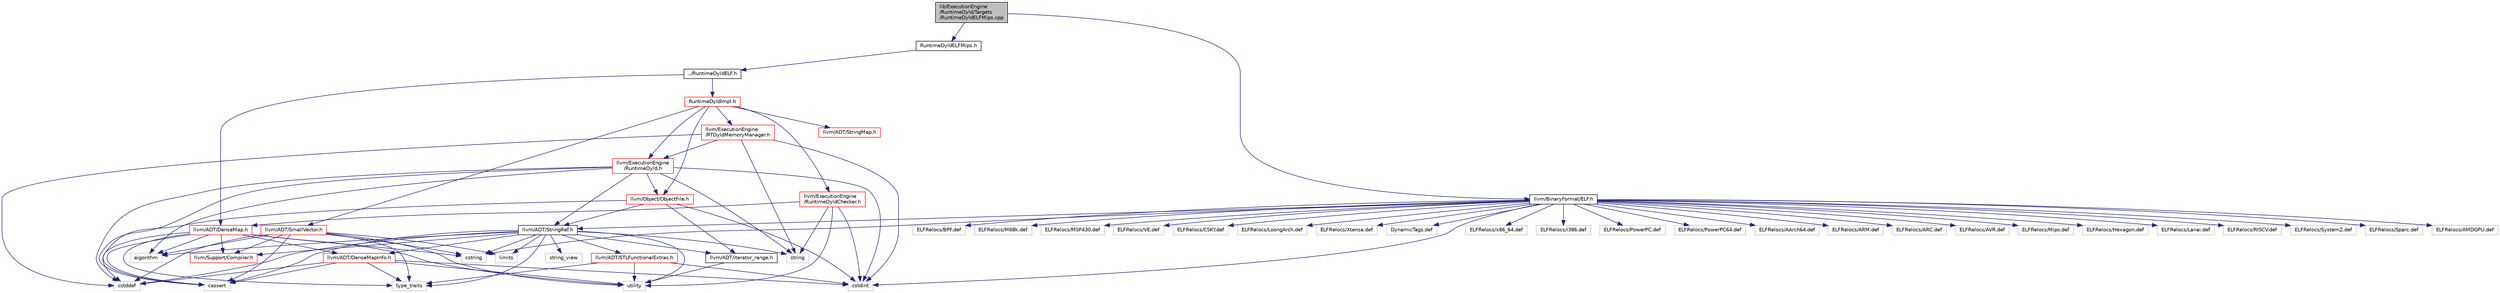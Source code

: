 digraph "lib/ExecutionEngine/RuntimeDyld/Targets/RuntimeDyldELFMips.cpp"
{
 // LATEX_PDF_SIZE
  bgcolor="transparent";
  edge [fontname="Helvetica",fontsize="10",labelfontname="Helvetica",labelfontsize="10"];
  node [fontname="Helvetica",fontsize="10",shape=record];
  Node1 [label="lib/ExecutionEngine\l/RuntimeDyld/Targets\l/RuntimeDyldELFMips.cpp",height=0.2,width=0.4,color="black", fillcolor="grey75", style="filled", fontcolor="black",tooltip=" "];
  Node1 -> Node2 [color="midnightblue",fontsize="10",style="solid",fontname="Helvetica"];
  Node2 [label="RuntimeDyldELFMips.h",height=0.2,width=0.4,color="black",URL="$RuntimeDyldELFMips_8h.html",tooltip=" "];
  Node2 -> Node3 [color="midnightblue",fontsize="10",style="solid",fontname="Helvetica"];
  Node3 [label="../RuntimeDyldELF.h",height=0.2,width=0.4,color="black",URL="$RuntimeDyldELF_8h.html",tooltip=" "];
  Node3 -> Node4 [color="midnightblue",fontsize="10",style="solid",fontname="Helvetica"];
  Node4 [label="RuntimeDyldImpl.h",height=0.2,width=0.4,color="red",URL="$RuntimeDyldImpl_8h.html",tooltip=" "];
  Node4 -> Node5 [color="midnightblue",fontsize="10",style="solid",fontname="Helvetica"];
  Node5 [label="llvm/ADT/SmallVector.h",height=0.2,width=0.4,color="red",URL="$SmallVector_8h.html",tooltip=" "];
  Node5 -> Node6 [color="midnightblue",fontsize="10",style="solid",fontname="Helvetica"];
  Node6 [label="llvm/Support/Compiler.h",height=0.2,width=0.4,color="red",URL="$Compiler_8h.html",tooltip=" "];
  Node5 -> Node12 [color="midnightblue",fontsize="10",style="solid",fontname="Helvetica"];
  Node12 [label="algorithm",height=0.2,width=0.4,color="grey75",tooltip=" "];
  Node5 -> Node13 [color="midnightblue",fontsize="10",style="solid",fontname="Helvetica"];
  Node13 [label="cassert",height=0.2,width=0.4,color="grey75",tooltip=" "];
  Node5 -> Node14 [color="midnightblue",fontsize="10",style="solid",fontname="Helvetica"];
  Node14 [label="cstddef",height=0.2,width=0.4,color="grey75",tooltip=" "];
  Node5 -> Node16 [color="midnightblue",fontsize="10",style="solid",fontname="Helvetica"];
  Node16 [label="cstring",height=0.2,width=0.4,color="grey75",tooltip=" "];
  Node5 -> Node20 [color="midnightblue",fontsize="10",style="solid",fontname="Helvetica"];
  Node20 [label="limits",height=0.2,width=0.4,color="grey75",tooltip=" "];
  Node5 -> Node10 [color="midnightblue",fontsize="10",style="solid",fontname="Helvetica"];
  Node10 [label="type_traits",height=0.2,width=0.4,color="grey75",tooltip=" "];
  Node5 -> Node11 [color="midnightblue",fontsize="10",style="solid",fontname="Helvetica"];
  Node11 [label="utility",height=0.2,width=0.4,color="grey75",tooltip=" "];
  Node4 -> Node23 [color="midnightblue",fontsize="10",style="solid",fontname="Helvetica"];
  Node23 [label="llvm/ADT/StringMap.h",height=0.2,width=0.4,color="red",URL="$ADT_2StringMap_8h.html",tooltip=" "];
  Node4 -> Node46 [color="midnightblue",fontsize="10",style="solid",fontname="Helvetica"];
  Node46 [label="llvm/ExecutionEngine\l/RTDyldMemoryManager.h",height=0.2,width=0.4,color="red",URL="$RTDyldMemoryManager_8h.html",tooltip=" "];
  Node46 -> Node90 [color="midnightblue",fontsize="10",style="solid",fontname="Helvetica"];
  Node90 [label="llvm/ExecutionEngine\l/RuntimeDyld.h",height=0.2,width=0.4,color="red",URL="$RuntimeDyld_8h.html",tooltip=" "];
  Node90 -> Node25 [color="midnightblue",fontsize="10",style="solid",fontname="Helvetica"];
  Node25 [label="llvm/ADT/StringRef.h",height=0.2,width=0.4,color="black",URL="$StringRef_8h.html",tooltip=" "];
  Node25 -> Node26 [color="midnightblue",fontsize="10",style="solid",fontname="Helvetica"];
  Node26 [label="llvm/ADT/DenseMapInfo.h",height=0.2,width=0.4,color="red",URL="$DenseMapInfo_8h.html",tooltip=" "];
  Node26 -> Node13 [color="midnightblue",fontsize="10",style="solid",fontname="Helvetica"];
  Node26 -> Node14 [color="midnightblue",fontsize="10",style="solid",fontname="Helvetica"];
  Node26 -> Node27 [color="midnightblue",fontsize="10",style="solid",fontname="Helvetica"];
  Node27 [label="cstdint",height=0.2,width=0.4,color="grey75",tooltip=" "];
  Node26 -> Node10 [color="midnightblue",fontsize="10",style="solid",fontname="Helvetica"];
  Node26 -> Node11 [color="midnightblue",fontsize="10",style="solid",fontname="Helvetica"];
  Node25 -> Node30 [color="midnightblue",fontsize="10",style="solid",fontname="Helvetica"];
  Node30 [label="llvm/ADT/STLFunctionalExtras.h",height=0.2,width=0.4,color="red",URL="$STLFunctionalExtras_8h.html",tooltip=" "];
  Node30 -> Node27 [color="midnightblue",fontsize="10",style="solid",fontname="Helvetica"];
  Node30 -> Node10 [color="midnightblue",fontsize="10",style="solid",fontname="Helvetica"];
  Node30 -> Node11 [color="midnightblue",fontsize="10",style="solid",fontname="Helvetica"];
  Node25 -> Node33 [color="midnightblue",fontsize="10",style="solid",fontname="Helvetica"];
  Node33 [label="llvm/ADT/iterator_range.h",height=0.2,width=0.4,color="black",URL="$iterator__range_8h.html",tooltip=" "];
  Node33 -> Node11 [color="midnightblue",fontsize="10",style="solid",fontname="Helvetica"];
  Node25 -> Node6 [color="midnightblue",fontsize="10",style="solid",fontname="Helvetica"];
  Node25 -> Node12 [color="midnightblue",fontsize="10",style="solid",fontname="Helvetica"];
  Node25 -> Node13 [color="midnightblue",fontsize="10",style="solid",fontname="Helvetica"];
  Node25 -> Node14 [color="midnightblue",fontsize="10",style="solid",fontname="Helvetica"];
  Node25 -> Node16 [color="midnightblue",fontsize="10",style="solid",fontname="Helvetica"];
  Node25 -> Node20 [color="midnightblue",fontsize="10",style="solid",fontname="Helvetica"];
  Node25 -> Node34 [color="midnightblue",fontsize="10",style="solid",fontname="Helvetica"];
  Node34 [label="string",height=0.2,width=0.4,color="grey75",tooltip=" "];
  Node25 -> Node35 [color="midnightblue",fontsize="10",style="solid",fontname="Helvetica"];
  Node35 [label="string_view",height=0.2,width=0.4,color="grey75",tooltip=" "];
  Node25 -> Node10 [color="midnightblue",fontsize="10",style="solid",fontname="Helvetica"];
  Node25 -> Node11 [color="midnightblue",fontsize="10",style="solid",fontname="Helvetica"];
  Node90 -> Node92 [color="midnightblue",fontsize="10",style="solid",fontname="Helvetica"];
  Node92 [label="llvm/Object/ObjectFile.h",height=0.2,width=0.4,color="red",URL="$ObjectFile_8h.html",tooltip=" "];
  Node92 -> Node25 [color="midnightblue",fontsize="10",style="solid",fontname="Helvetica"];
  Node92 -> Node33 [color="midnightblue",fontsize="10",style="solid",fontname="Helvetica"];
  Node92 -> Node13 [color="midnightblue",fontsize="10",style="solid",fontname="Helvetica"];
  Node92 -> Node27 [color="midnightblue",fontsize="10",style="solid",fontname="Helvetica"];
  Node90 -> Node12 [color="midnightblue",fontsize="10",style="solid",fontname="Helvetica"];
  Node90 -> Node13 [color="midnightblue",fontsize="10",style="solid",fontname="Helvetica"];
  Node90 -> Node14 [color="midnightblue",fontsize="10",style="solid",fontname="Helvetica"];
  Node90 -> Node27 [color="midnightblue",fontsize="10",style="solid",fontname="Helvetica"];
  Node90 -> Node34 [color="midnightblue",fontsize="10",style="solid",fontname="Helvetica"];
  Node46 -> Node14 [color="midnightblue",fontsize="10",style="solid",fontname="Helvetica"];
  Node46 -> Node27 [color="midnightblue",fontsize="10",style="solid",fontname="Helvetica"];
  Node46 -> Node34 [color="midnightblue",fontsize="10",style="solid",fontname="Helvetica"];
  Node4 -> Node90 [color="midnightblue",fontsize="10",style="solid",fontname="Helvetica"];
  Node4 -> Node109 [color="midnightblue",fontsize="10",style="solid",fontname="Helvetica"];
  Node109 [label="llvm/ExecutionEngine\l/RuntimeDyldChecker.h",height=0.2,width=0.4,color="red",URL="$RuntimeDyldChecker_8h.html",tooltip=" "];
  Node109 -> Node110 [color="midnightblue",fontsize="10",style="solid",fontname="Helvetica"];
  Node110 [label="llvm/ADT/DenseMap.h",height=0.2,width=0.4,color="red",URL="$DenseMap_8h.html",tooltip=" "];
  Node110 -> Node26 [color="midnightblue",fontsize="10",style="solid",fontname="Helvetica"];
  Node110 -> Node6 [color="midnightblue",fontsize="10",style="solid",fontname="Helvetica"];
  Node110 -> Node12 [color="midnightblue",fontsize="10",style="solid",fontname="Helvetica"];
  Node110 -> Node13 [color="midnightblue",fontsize="10",style="solid",fontname="Helvetica"];
  Node110 -> Node14 [color="midnightblue",fontsize="10",style="solid",fontname="Helvetica"];
  Node110 -> Node16 [color="midnightblue",fontsize="10",style="solid",fontname="Helvetica"];
  Node110 -> Node10 [color="midnightblue",fontsize="10",style="solid",fontname="Helvetica"];
  Node110 -> Node11 [color="midnightblue",fontsize="10",style="solid",fontname="Helvetica"];
  Node109 -> Node27 [color="midnightblue",fontsize="10",style="solid",fontname="Helvetica"];
  Node109 -> Node34 [color="midnightblue",fontsize="10",style="solid",fontname="Helvetica"];
  Node109 -> Node11 [color="midnightblue",fontsize="10",style="solid",fontname="Helvetica"];
  Node4 -> Node92 [color="midnightblue",fontsize="10",style="solid",fontname="Helvetica"];
  Node3 -> Node110 [color="midnightblue",fontsize="10",style="solid",fontname="Helvetica"];
  Node1 -> Node121 [color="midnightblue",fontsize="10",style="solid",fontname="Helvetica"];
  Node121 [label="llvm/BinaryFormat/ELF.h",height=0.2,width=0.4,color="black",URL="$BinaryFormat_2ELF_8h.html",tooltip=" "];
  Node121 -> Node25 [color="midnightblue",fontsize="10",style="solid",fontname="Helvetica"];
  Node121 -> Node27 [color="midnightblue",fontsize="10",style="solid",fontname="Helvetica"];
  Node121 -> Node16 [color="midnightblue",fontsize="10",style="solid",fontname="Helvetica"];
  Node121 -> Node122 [color="midnightblue",fontsize="10",style="solid",fontname="Helvetica"];
  Node122 [label="ELFRelocs/x86_64.def",height=0.2,width=0.4,color="grey75",tooltip=" "];
  Node121 -> Node123 [color="midnightblue",fontsize="10",style="solid",fontname="Helvetica"];
  Node123 [label="ELFRelocs/i386.def",height=0.2,width=0.4,color="grey75",tooltip=" "];
  Node121 -> Node124 [color="midnightblue",fontsize="10",style="solid",fontname="Helvetica"];
  Node124 [label="ELFRelocs/PowerPC.def",height=0.2,width=0.4,color="grey75",tooltip=" "];
  Node121 -> Node125 [color="midnightblue",fontsize="10",style="solid",fontname="Helvetica"];
  Node125 [label="ELFRelocs/PowerPC64.def",height=0.2,width=0.4,color="grey75",tooltip=" "];
  Node121 -> Node126 [color="midnightblue",fontsize="10",style="solid",fontname="Helvetica"];
  Node126 [label="ELFRelocs/AArch64.def",height=0.2,width=0.4,color="grey75",tooltip=" "];
  Node121 -> Node127 [color="midnightblue",fontsize="10",style="solid",fontname="Helvetica"];
  Node127 [label="ELFRelocs/ARM.def",height=0.2,width=0.4,color="grey75",tooltip=" "];
  Node121 -> Node128 [color="midnightblue",fontsize="10",style="solid",fontname="Helvetica"];
  Node128 [label="ELFRelocs/ARC.def",height=0.2,width=0.4,color="grey75",tooltip=" "];
  Node121 -> Node129 [color="midnightblue",fontsize="10",style="solid",fontname="Helvetica"];
  Node129 [label="ELFRelocs/AVR.def",height=0.2,width=0.4,color="grey75",tooltip=" "];
  Node121 -> Node130 [color="midnightblue",fontsize="10",style="solid",fontname="Helvetica"];
  Node130 [label="ELFRelocs/Mips.def",height=0.2,width=0.4,color="grey75",tooltip=" "];
  Node121 -> Node131 [color="midnightblue",fontsize="10",style="solid",fontname="Helvetica"];
  Node131 [label="ELFRelocs/Hexagon.def",height=0.2,width=0.4,color="grey75",tooltip=" "];
  Node121 -> Node132 [color="midnightblue",fontsize="10",style="solid",fontname="Helvetica"];
  Node132 [label="ELFRelocs/Lanai.def",height=0.2,width=0.4,color="grey75",tooltip=" "];
  Node121 -> Node133 [color="midnightblue",fontsize="10",style="solid",fontname="Helvetica"];
  Node133 [label="ELFRelocs/RISCV.def",height=0.2,width=0.4,color="grey75",tooltip=" "];
  Node121 -> Node134 [color="midnightblue",fontsize="10",style="solid",fontname="Helvetica"];
  Node134 [label="ELFRelocs/SystemZ.def",height=0.2,width=0.4,color="grey75",tooltip=" "];
  Node121 -> Node135 [color="midnightblue",fontsize="10",style="solid",fontname="Helvetica"];
  Node135 [label="ELFRelocs/Sparc.def",height=0.2,width=0.4,color="grey75",tooltip=" "];
  Node121 -> Node136 [color="midnightblue",fontsize="10",style="solid",fontname="Helvetica"];
  Node136 [label="ELFRelocs/AMDGPU.def",height=0.2,width=0.4,color="grey75",tooltip=" "];
  Node121 -> Node137 [color="midnightblue",fontsize="10",style="solid",fontname="Helvetica"];
  Node137 [label="ELFRelocs/BPF.def",height=0.2,width=0.4,color="grey75",tooltip=" "];
  Node121 -> Node138 [color="midnightblue",fontsize="10",style="solid",fontname="Helvetica"];
  Node138 [label="ELFRelocs/M68k.def",height=0.2,width=0.4,color="grey75",tooltip=" "];
  Node121 -> Node139 [color="midnightblue",fontsize="10",style="solid",fontname="Helvetica"];
  Node139 [label="ELFRelocs/MSP430.def",height=0.2,width=0.4,color="grey75",tooltip=" "];
  Node121 -> Node140 [color="midnightblue",fontsize="10",style="solid",fontname="Helvetica"];
  Node140 [label="ELFRelocs/VE.def",height=0.2,width=0.4,color="grey75",tooltip=" "];
  Node121 -> Node141 [color="midnightblue",fontsize="10",style="solid",fontname="Helvetica"];
  Node141 [label="ELFRelocs/CSKY.def",height=0.2,width=0.4,color="grey75",tooltip=" "];
  Node121 -> Node142 [color="midnightblue",fontsize="10",style="solid",fontname="Helvetica"];
  Node142 [label="ELFRelocs/LoongArch.def",height=0.2,width=0.4,color="grey75",tooltip=" "];
  Node121 -> Node143 [color="midnightblue",fontsize="10",style="solid",fontname="Helvetica"];
  Node143 [label="ELFRelocs/Xtensa.def",height=0.2,width=0.4,color="grey75",tooltip=" "];
  Node121 -> Node144 [color="midnightblue",fontsize="10",style="solid",fontname="Helvetica"];
  Node144 [label="DynamicTags.def",height=0.2,width=0.4,color="grey75",tooltip=" "];
}
